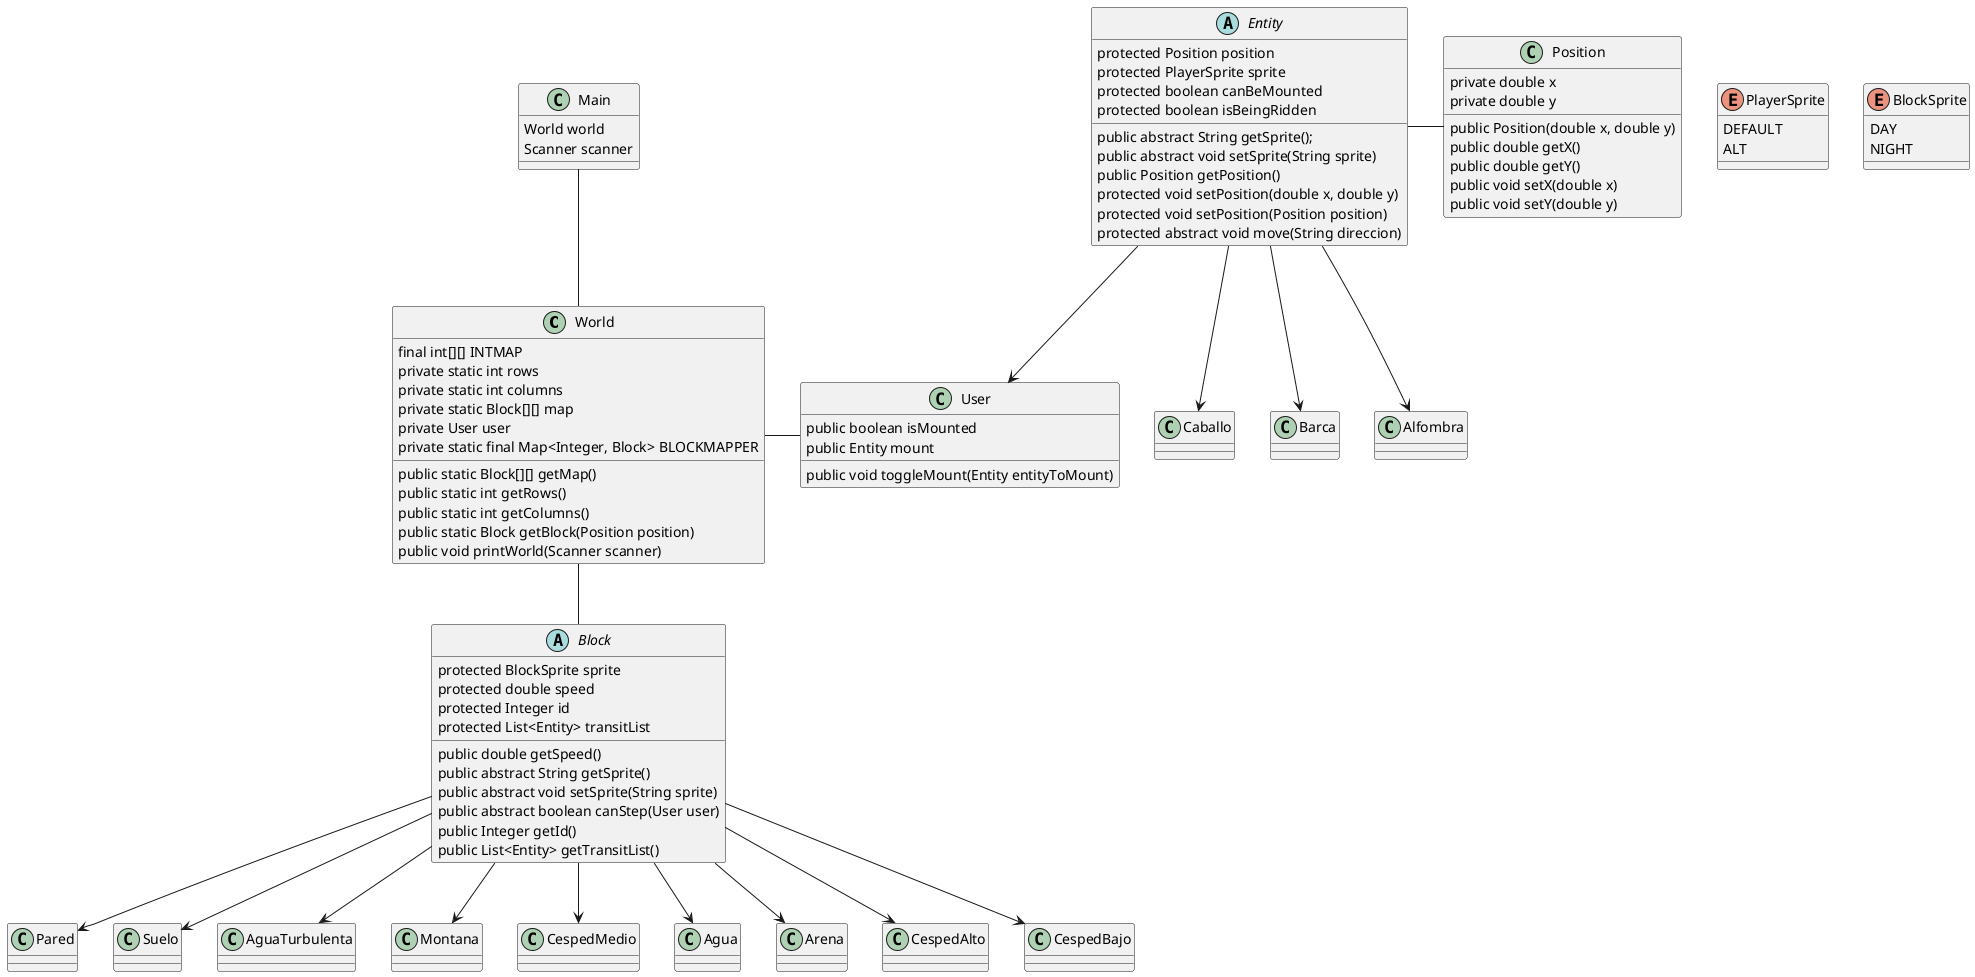 @startuml
class World
class Main
class User
class Position
class Pared
class Suelo
class AguaTurbulenta
class Montana
class CespedMedio
class Agua
class Arena
class CespedAlto
class CespedBajo

abstract class Entity
abstract class Block

enum PlayerSprite { 
DEFAULT
ALT
}
enum BlockSprite {
DAY
NIGHT
}

Main : World world
Main : Scanner scanner
Main -- World

World : final int[][] INTMAP
World : private static int rows
World : private static int columns
World : private static Block[][] map
World : private User user
World : private static final Map<Integer, Block> BLOCKMAPPER
World : public static Block[][] getMap()
World : public static int getRows()
World : public static int getColumns()
World : public static Block getBlock(Position position)
World : public void printWorld(Scanner scanner)
World - User

Entity : protected Position position
Entity : protected PlayerSprite sprite
Entity : protected boolean canBeMounted
Entity : protected boolean isBeingRidden
Entity : public abstract String getSprite();
Entity : public abstract void setSprite(String sprite)
Entity : public Position getPosition()
Entity : protected void setPosition(double x, double y)
Entity : protected void setPosition(Position position)
Entity : protected abstract void move(String direccion)
Entity --> User
Entity --> Caballo
Entity --> Barca
Entity --> Alfombra
Entity - Position

User : public boolean isMounted
User : public Entity mount
User : public void toggleMount(Entity entityToMount)

Position : public Position(double x, double y)
Position : public double getX()
Position : public double getY()
Position : public void setX(double x)
Position : public void setY(double y)
Position : private double x
Position : private double y


Block : protected BlockSprite sprite
Block : protected double speed
Block : protected Integer id
Block : protected List<Entity> transitList
Block : public double getSpeed() 
Block : public abstract String getSprite()
Block : public abstract void setSprite(String sprite)
Block : public abstract boolean canStep(User user)
Block : public Integer getId() 
Block : public List<Entity> getTransitList() 
Block --> Pared
Block --> Suelo
Block --> AguaTurbulenta
Block --> Montana
Block --> CespedMedio
Block --> Agua
Block --> Arena
Block --> CespedAlto
Block --> CespedBajo


World -- Block
@enduml
